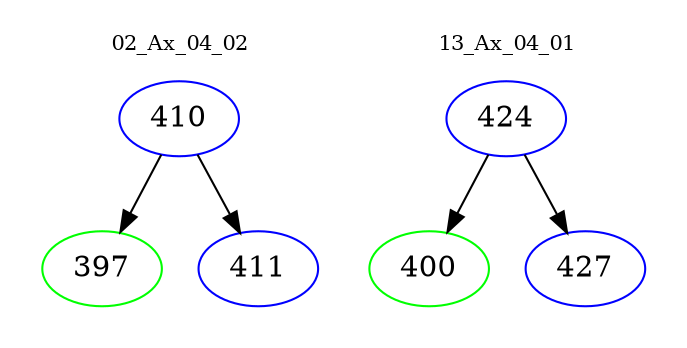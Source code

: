 digraph{
subgraph cluster_0 {
color = white
label = "02_Ax_04_02";
fontsize=10;
T0_410 [label="410", color="blue"]
T0_410 -> T0_397 [color="black"]
T0_397 [label="397", color="green"]
T0_410 -> T0_411 [color="black"]
T0_411 [label="411", color="blue"]
}
subgraph cluster_1 {
color = white
label = "13_Ax_04_01";
fontsize=10;
T1_424 [label="424", color="blue"]
T1_424 -> T1_400 [color="black"]
T1_400 [label="400", color="green"]
T1_424 -> T1_427 [color="black"]
T1_427 [label="427", color="blue"]
}
}
